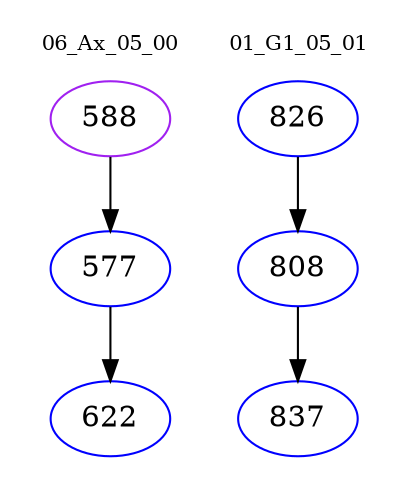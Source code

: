 digraph{
subgraph cluster_0 {
color = white
label = "06_Ax_05_00";
fontsize=10;
T0_588 [label="588", color="purple"]
T0_588 -> T0_577 [color="black"]
T0_577 [label="577", color="blue"]
T0_577 -> T0_622 [color="black"]
T0_622 [label="622", color="blue"]
}
subgraph cluster_1 {
color = white
label = "01_G1_05_01";
fontsize=10;
T1_826 [label="826", color="blue"]
T1_826 -> T1_808 [color="black"]
T1_808 [label="808", color="blue"]
T1_808 -> T1_837 [color="black"]
T1_837 [label="837", color="blue"]
}
}

